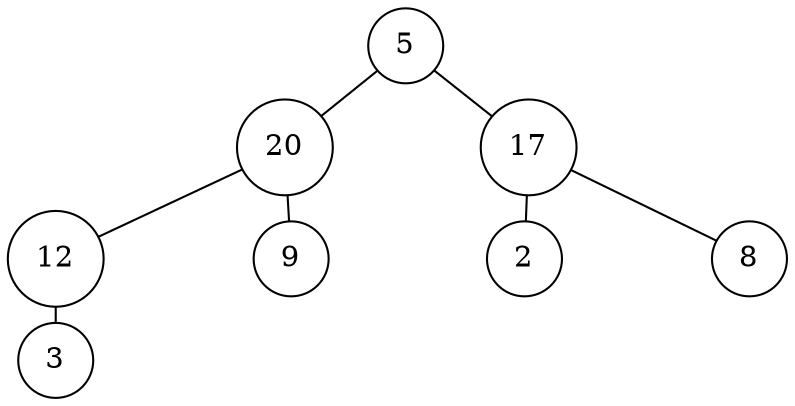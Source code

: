 digraph BT39 {
    nodesep=1;
    ranksep=0.1;
    margin=0;
    graph [ordering="out"]
    node [shape=circle];
    edge [arrowsize=0.8, arrowhead=none, arrowtail=none];
    5 -> 20;
    5 -> 17;
    20 -> 12;
    20 -> 9;
    17 -> 2;
    17 -> 8;
    12 -> 3 [side="left"];
}
